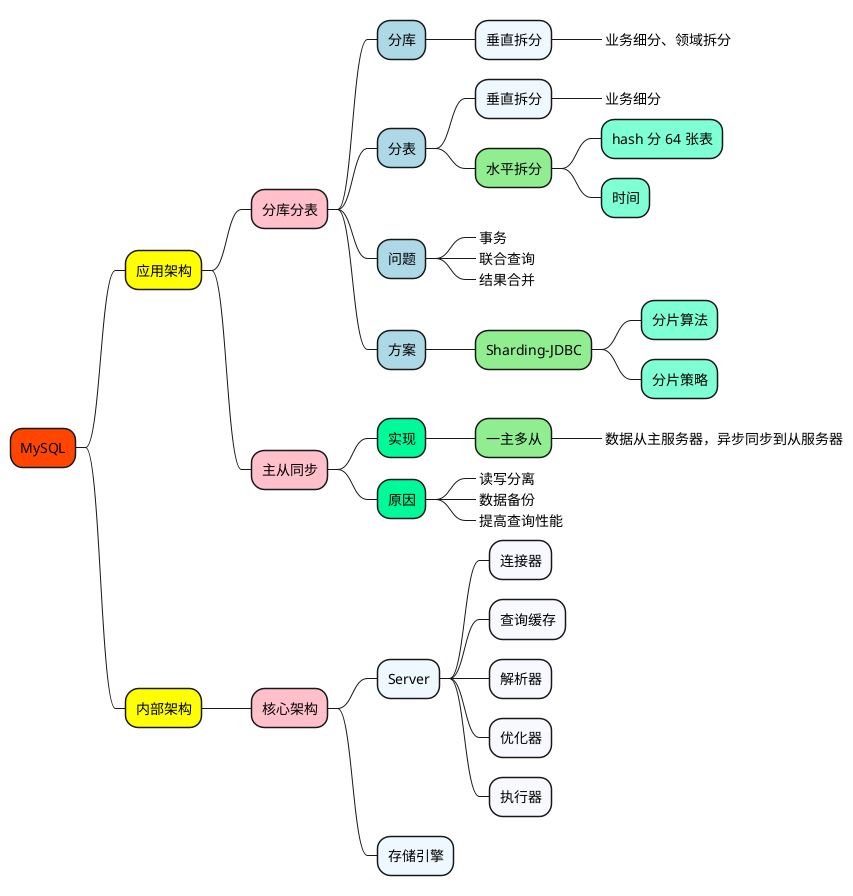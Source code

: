 @startmindmap

+[#OrangeRed] MySQL

++[#yellow] 应用架构

+++[#Pink] 分库分表
++++[#LightBlue] 分库
+++++[#AliceBlue] 垂直拆分
++++++[#Aquamarine]_ 业务细分、领域拆分

++++[#LightBlue] 分表
+++++[#AliceBlue] 垂直拆分
++++++[#Aquamarine]_ 业务细分

+++++[#LightGreen] 水平拆分
++++++[#Aquamarine] hash 分 64 张表
++++++[#Aquamarine] 时间

++++[#LightBlue] 问题
+++++[#AliceBlue]_ 事务
+++++[#AliceBlue]_ 联合查询
+++++[#AliceBlue]_ 结果合并

++++[#LightBlue] 方案
+++++[#LightGreen] Sharding-JDBC
++++++[#Aquamarine] 分片算法
++++++[#Aquamarine] 分片策略

+++[#Pink] 主从同步
++++[#MediumSpringGreen] 实现
+++++[#LightGreen] 一主多从
++++++[#LightGreen]_ 数据从主服务器，异步同步到从服务器
++++[#MediumSpringGreen] 原因
+++++[#GhostWhite]_ 读写分离
+++++[#GhostWhite]_ 数据备份
+++++[#GhostWhite]_ 提高查询性能


++[#yellow] 内部架构

+++[#Pink] 核心架构
++++[#AliceBlue] Server
+++++[#GhostWhite] 连接器
+++++[#GhostWhite] 查询缓存
+++++[#GhostWhite] 解析器
+++++[#GhostWhite] 优化器
+++++[#GhostWhite] 执行器
++++[#AliceBlue] 存储引擎


@endmindmap